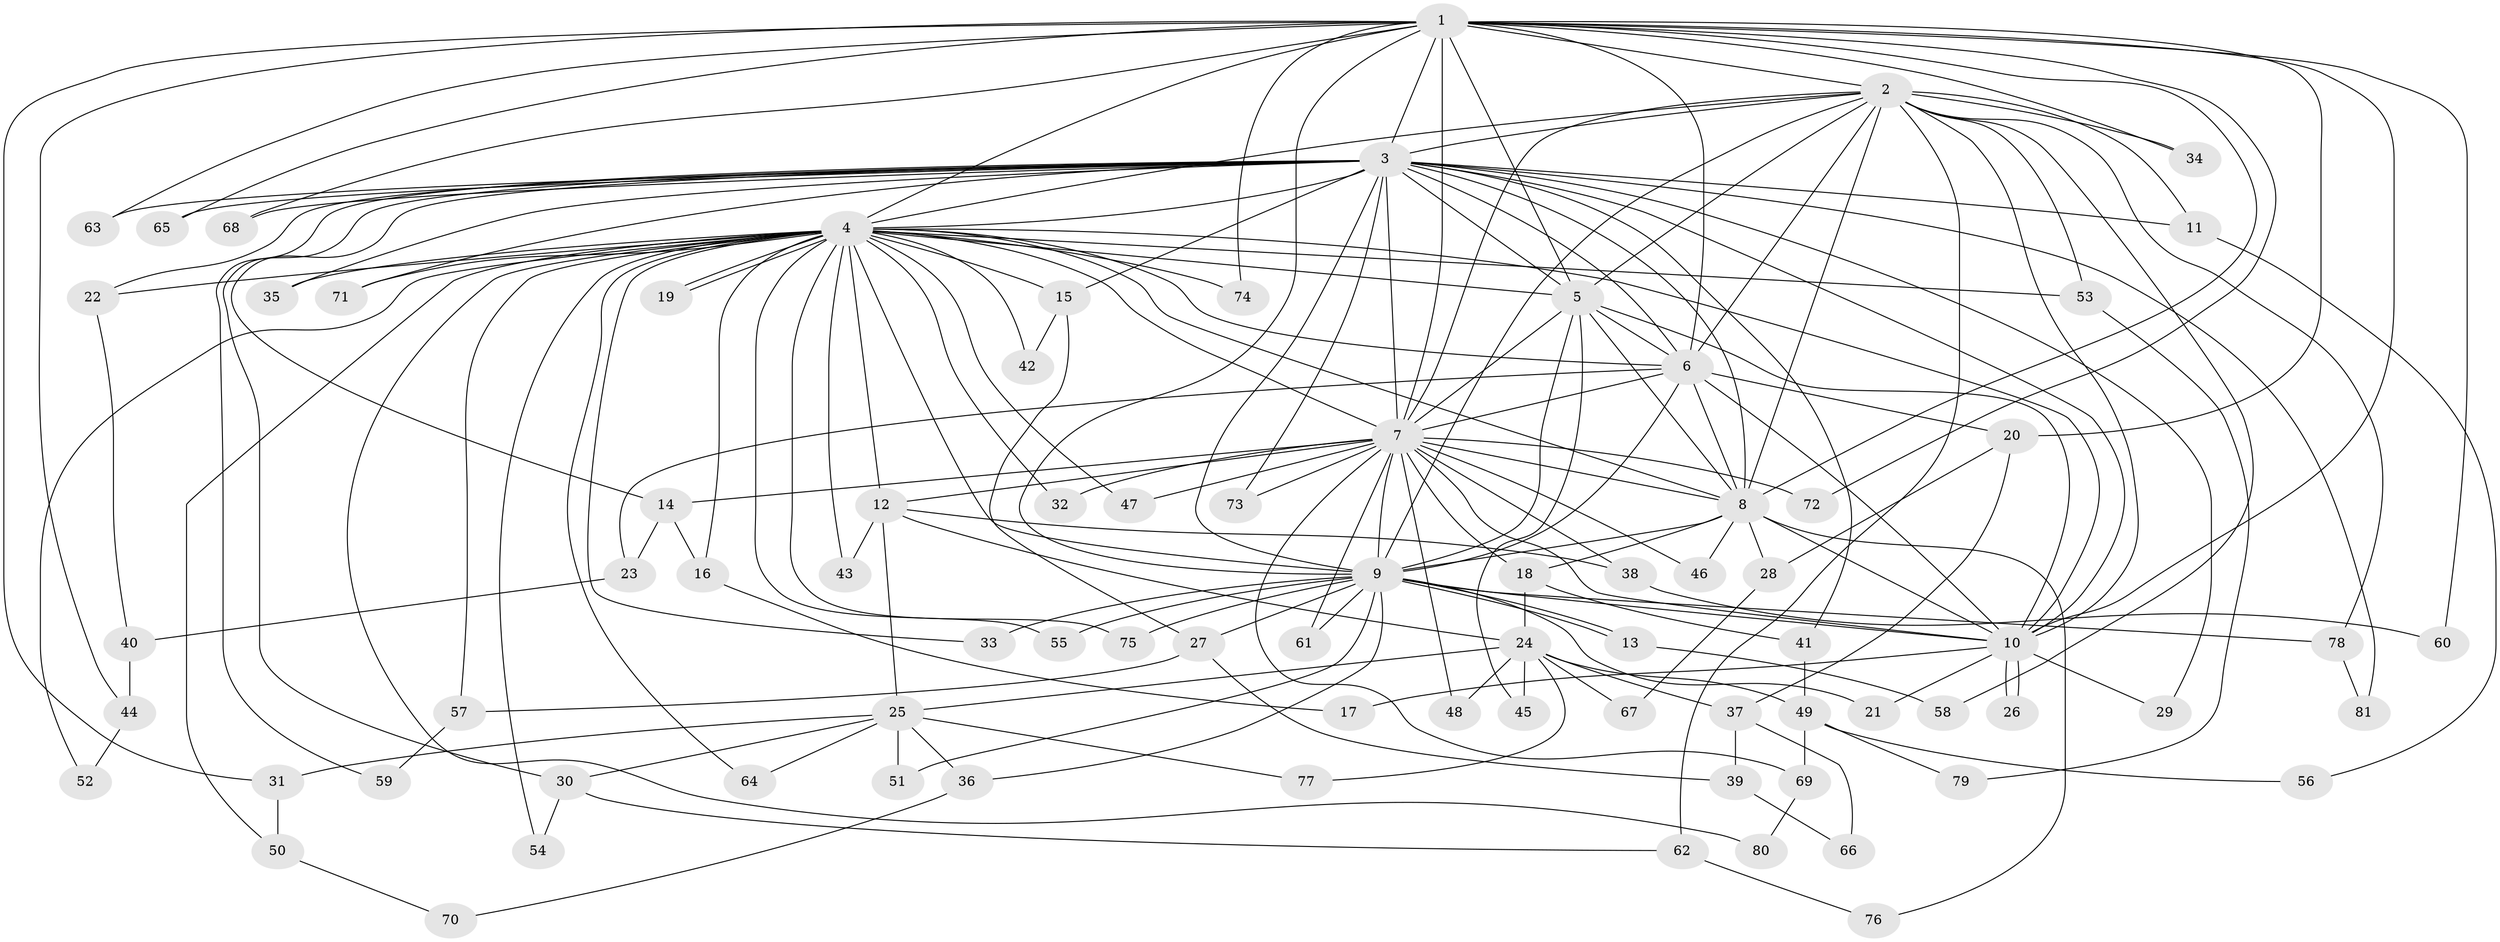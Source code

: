 // coarse degree distribution, {27: 0.017857142857142856, 6: 0.017857142857142856, 33: 0.017857142857142856, 12: 0.017857142857142856, 2: 0.4642857142857143, 4: 0.05357142857142857, 1: 0.21428571428571427, 3: 0.14285714285714285, 10: 0.017857142857142856, 7: 0.017857142857142856, 5: 0.017857142857142856}
// Generated by graph-tools (version 1.1) at 2025/49/03/04/25 21:49:46]
// undirected, 81 vertices, 187 edges
graph export_dot {
graph [start="1"]
  node [color=gray90,style=filled];
  1;
  2;
  3;
  4;
  5;
  6;
  7;
  8;
  9;
  10;
  11;
  12;
  13;
  14;
  15;
  16;
  17;
  18;
  19;
  20;
  21;
  22;
  23;
  24;
  25;
  26;
  27;
  28;
  29;
  30;
  31;
  32;
  33;
  34;
  35;
  36;
  37;
  38;
  39;
  40;
  41;
  42;
  43;
  44;
  45;
  46;
  47;
  48;
  49;
  50;
  51;
  52;
  53;
  54;
  55;
  56;
  57;
  58;
  59;
  60;
  61;
  62;
  63;
  64;
  65;
  66;
  67;
  68;
  69;
  70;
  71;
  72;
  73;
  74;
  75;
  76;
  77;
  78;
  79;
  80;
  81;
  1 -- 2;
  1 -- 3;
  1 -- 4;
  1 -- 5;
  1 -- 6;
  1 -- 7;
  1 -- 8;
  1 -- 9;
  1 -- 10;
  1 -- 20;
  1 -- 31;
  1 -- 34;
  1 -- 44;
  1 -- 60;
  1 -- 63;
  1 -- 65;
  1 -- 68;
  1 -- 72;
  1 -- 74;
  2 -- 3;
  2 -- 4;
  2 -- 5;
  2 -- 6;
  2 -- 7;
  2 -- 8;
  2 -- 9;
  2 -- 10;
  2 -- 11;
  2 -- 34;
  2 -- 53;
  2 -- 58;
  2 -- 62;
  2 -- 78;
  3 -- 4;
  3 -- 5;
  3 -- 6;
  3 -- 7;
  3 -- 8;
  3 -- 9;
  3 -- 10;
  3 -- 11;
  3 -- 14;
  3 -- 15;
  3 -- 22;
  3 -- 29;
  3 -- 30;
  3 -- 35;
  3 -- 41;
  3 -- 59;
  3 -- 63;
  3 -- 65;
  3 -- 68;
  3 -- 71;
  3 -- 73;
  3 -- 81;
  4 -- 5;
  4 -- 6;
  4 -- 7;
  4 -- 8;
  4 -- 9;
  4 -- 10;
  4 -- 12;
  4 -- 15;
  4 -- 16;
  4 -- 19;
  4 -- 19;
  4 -- 22;
  4 -- 32;
  4 -- 33;
  4 -- 35;
  4 -- 42;
  4 -- 43;
  4 -- 47;
  4 -- 50;
  4 -- 52;
  4 -- 53;
  4 -- 54;
  4 -- 55;
  4 -- 57;
  4 -- 64;
  4 -- 71;
  4 -- 74;
  4 -- 75;
  4 -- 80;
  5 -- 6;
  5 -- 7;
  5 -- 8;
  5 -- 9;
  5 -- 10;
  5 -- 45;
  6 -- 7;
  6 -- 8;
  6 -- 9;
  6 -- 10;
  6 -- 20;
  6 -- 23;
  7 -- 8;
  7 -- 9;
  7 -- 10;
  7 -- 12;
  7 -- 14;
  7 -- 18;
  7 -- 32;
  7 -- 38;
  7 -- 46;
  7 -- 47;
  7 -- 48;
  7 -- 61;
  7 -- 69;
  7 -- 72;
  7 -- 73;
  8 -- 9;
  8 -- 10;
  8 -- 18;
  8 -- 28;
  8 -- 46;
  8 -- 76;
  9 -- 10;
  9 -- 13;
  9 -- 13;
  9 -- 21;
  9 -- 27;
  9 -- 33;
  9 -- 36;
  9 -- 51;
  9 -- 55;
  9 -- 61;
  9 -- 75;
  9 -- 78;
  10 -- 17;
  10 -- 21;
  10 -- 26;
  10 -- 26;
  10 -- 29;
  11 -- 56;
  12 -- 24;
  12 -- 25;
  12 -- 38;
  12 -- 43;
  13 -- 58;
  14 -- 16;
  14 -- 23;
  15 -- 27;
  15 -- 42;
  16 -- 17;
  18 -- 24;
  18 -- 41;
  20 -- 28;
  20 -- 37;
  22 -- 40;
  23 -- 40;
  24 -- 25;
  24 -- 37;
  24 -- 45;
  24 -- 48;
  24 -- 49;
  24 -- 67;
  24 -- 77;
  25 -- 30;
  25 -- 31;
  25 -- 36;
  25 -- 51;
  25 -- 64;
  25 -- 77;
  27 -- 39;
  27 -- 57;
  28 -- 67;
  30 -- 54;
  30 -- 62;
  31 -- 50;
  36 -- 70;
  37 -- 39;
  37 -- 66;
  38 -- 60;
  39 -- 66;
  40 -- 44;
  41 -- 49;
  44 -- 52;
  49 -- 56;
  49 -- 69;
  49 -- 79;
  50 -- 70;
  53 -- 79;
  57 -- 59;
  62 -- 76;
  69 -- 80;
  78 -- 81;
}
